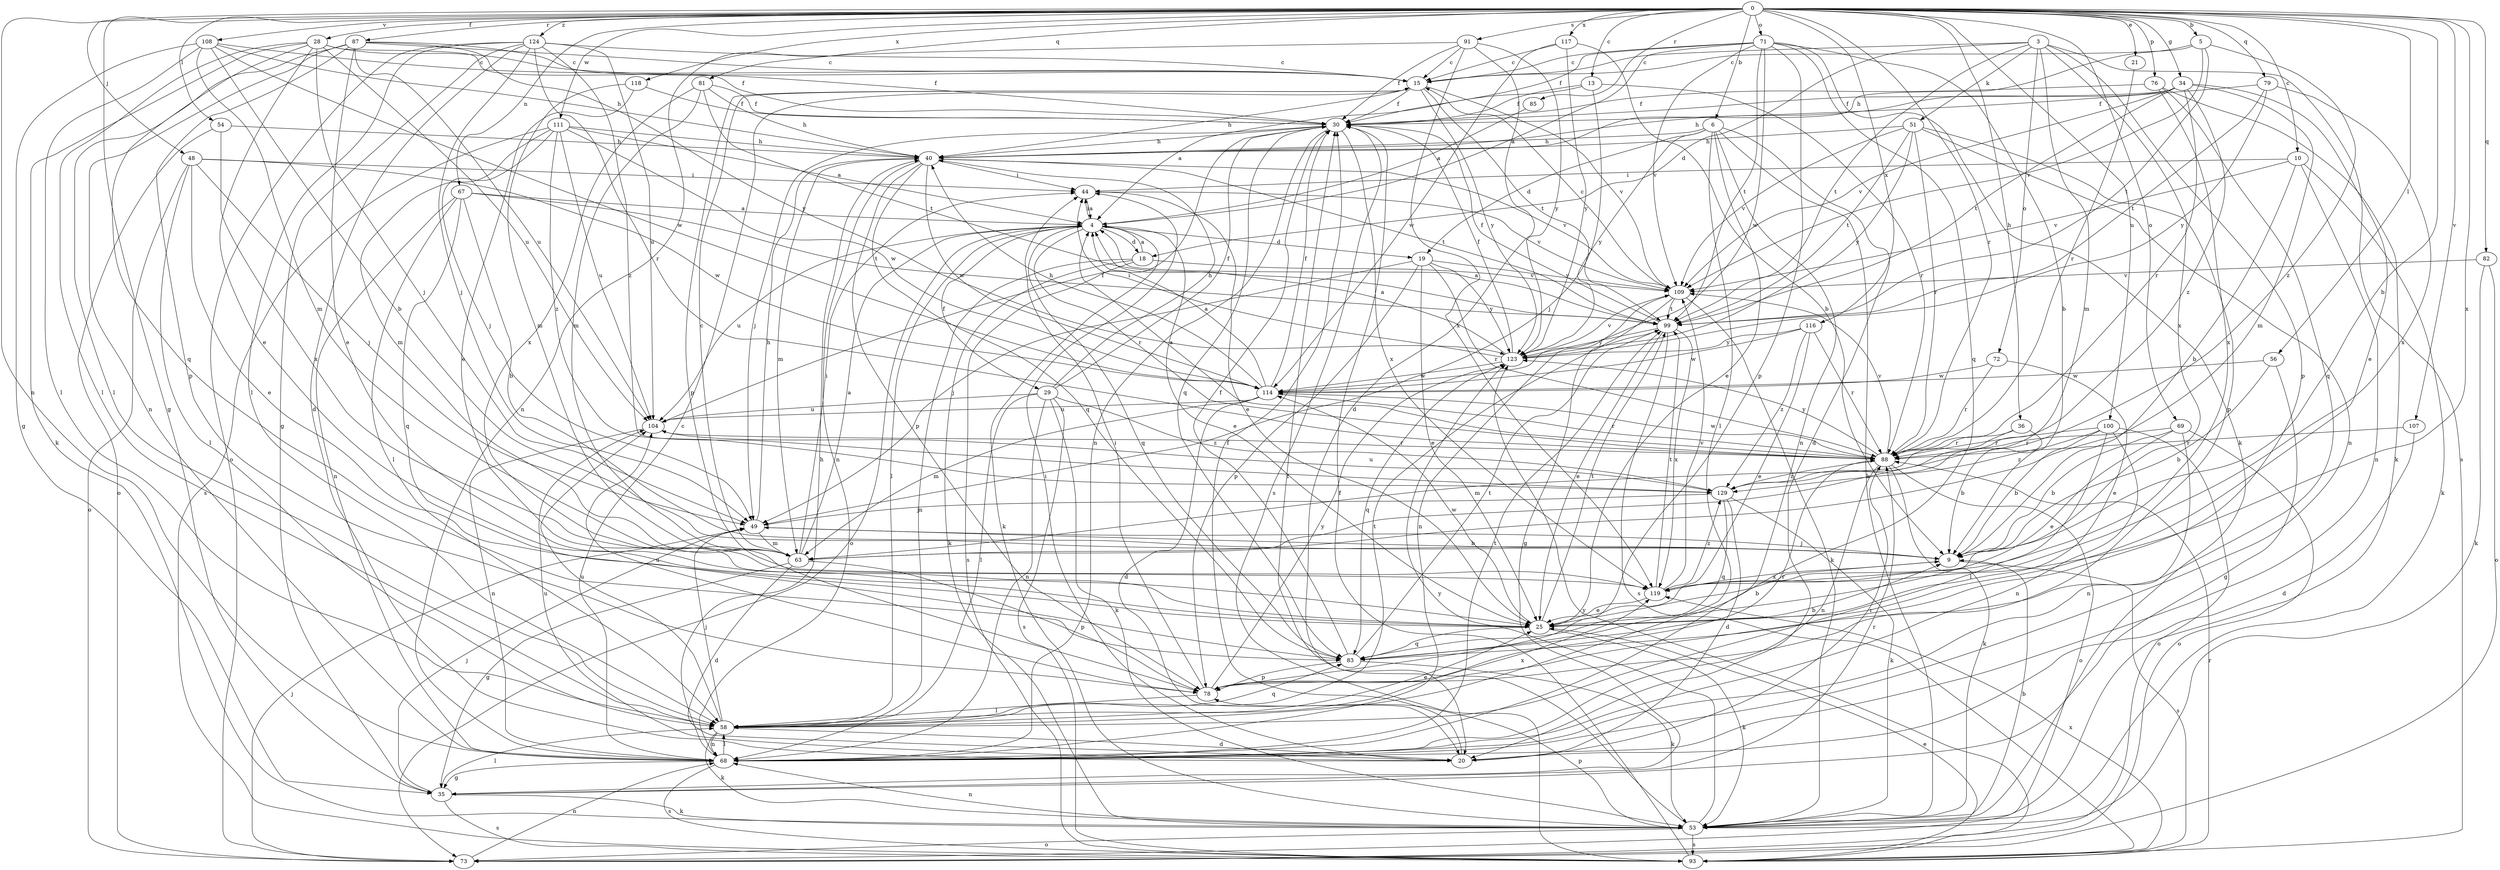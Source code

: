 strict digraph  {
0;
3;
4;
5;
6;
9;
10;
13;
15;
18;
19;
20;
21;
25;
28;
29;
30;
34;
35;
36;
40;
44;
48;
49;
51;
53;
54;
56;
58;
63;
67;
68;
69;
71;
72;
73;
76;
78;
79;
81;
82;
83;
85;
87;
88;
91;
93;
99;
100;
104;
107;
108;
109;
111;
114;
116;
117;
118;
119;
123;
124;
129;
0 -> 5  [label=b];
0 -> 6  [label=b];
0 -> 9  [label=b];
0 -> 10  [label=c];
0 -> 13  [label=c];
0 -> 21  [label=e];
0 -> 28  [label=f];
0 -> 34  [label=g];
0 -> 35  [label=g];
0 -> 36  [label=h];
0 -> 48  [label=j];
0 -> 54  [label=l];
0 -> 56  [label=l];
0 -> 67  [label=n];
0 -> 68  [label=n];
0 -> 69  [label=o];
0 -> 71  [label=o];
0 -> 76  [label=p];
0 -> 79  [label=q];
0 -> 81  [label=q];
0 -> 82  [label=q];
0 -> 85  [label=r];
0 -> 87  [label=r];
0 -> 88  [label=r];
0 -> 91  [label=s];
0 -> 100  [label=u];
0 -> 107  [label=v];
0 -> 108  [label=v];
0 -> 111  [label=w];
0 -> 116  [label=x];
0 -> 117  [label=x];
0 -> 118  [label=x];
0 -> 119  [label=x];
0 -> 124  [label=z];
3 -> 15  [label=c];
3 -> 18  [label=d];
3 -> 51  [label=k];
3 -> 63  [label=m];
3 -> 72  [label=o];
3 -> 78  [label=p];
3 -> 93  [label=s];
3 -> 99  [label=t];
3 -> 119  [label=x];
4 -> 18  [label=d];
4 -> 19  [label=d];
4 -> 25  [label=e];
4 -> 29  [label=f];
4 -> 44  [label=i];
4 -> 53  [label=k];
4 -> 58  [label=l];
4 -> 73  [label=o];
4 -> 83  [label=q];
4 -> 88  [label=r];
4 -> 104  [label=u];
5 -> 15  [label=c];
5 -> 40  [label=h];
5 -> 99  [label=t];
5 -> 109  [label=v];
5 -> 129  [label=z];
6 -> 19  [label=d];
6 -> 20  [label=d];
6 -> 25  [label=e];
6 -> 40  [label=h];
6 -> 53  [label=k];
6 -> 58  [label=l];
6 -> 68  [label=n];
6 -> 123  [label=y];
9 -> 49  [label=j];
9 -> 93  [label=s];
9 -> 119  [label=x];
10 -> 9  [label=b];
10 -> 44  [label=i];
10 -> 53  [label=k];
10 -> 68  [label=n];
10 -> 109  [label=v];
13 -> 4  [label=a];
13 -> 30  [label=f];
13 -> 49  [label=j];
13 -> 88  [label=r];
15 -> 30  [label=f];
15 -> 40  [label=h];
15 -> 78  [label=p];
15 -> 99  [label=t];
15 -> 109  [label=v];
15 -> 123  [label=y];
18 -> 4  [label=a];
18 -> 53  [label=k];
18 -> 68  [label=n];
18 -> 93  [label=s];
18 -> 109  [label=v];
19 -> 25  [label=e];
19 -> 49  [label=j];
19 -> 78  [label=p];
19 -> 88  [label=r];
19 -> 109  [label=v];
19 -> 123  [label=y];
20 -> 30  [label=f];
20 -> 44  [label=i];
20 -> 88  [label=r];
20 -> 104  [label=u];
21 -> 88  [label=r];
25 -> 9  [label=b];
25 -> 53  [label=k];
25 -> 83  [label=q];
25 -> 99  [label=t];
25 -> 114  [label=w];
28 -> 15  [label=c];
28 -> 25  [label=e];
28 -> 30  [label=f];
28 -> 49  [label=j];
28 -> 53  [label=k];
28 -> 58  [label=l];
28 -> 83  [label=q];
28 -> 104  [label=u];
29 -> 30  [label=f];
29 -> 40  [label=h];
29 -> 53  [label=k];
29 -> 58  [label=l];
29 -> 68  [label=n];
29 -> 93  [label=s];
29 -> 104  [label=u];
29 -> 129  [label=z];
30 -> 40  [label=h];
30 -> 49  [label=j];
30 -> 68  [label=n];
30 -> 83  [label=q];
30 -> 93  [label=s];
30 -> 119  [label=x];
34 -> 25  [label=e];
34 -> 30  [label=f];
34 -> 40  [label=h];
34 -> 63  [label=m];
34 -> 88  [label=r];
34 -> 99  [label=t];
34 -> 109  [label=v];
34 -> 129  [label=z];
35 -> 49  [label=j];
35 -> 53  [label=k];
35 -> 58  [label=l];
35 -> 88  [label=r];
35 -> 93  [label=s];
36 -> 9  [label=b];
36 -> 63  [label=m];
36 -> 88  [label=r];
40 -> 44  [label=i];
40 -> 63  [label=m];
40 -> 68  [label=n];
40 -> 78  [label=p];
40 -> 83  [label=q];
40 -> 99  [label=t];
40 -> 109  [label=v];
40 -> 114  [label=w];
44 -> 4  [label=a];
44 -> 25  [label=e];
44 -> 109  [label=v];
48 -> 25  [label=e];
48 -> 44  [label=i];
48 -> 49  [label=j];
48 -> 58  [label=l];
48 -> 73  [label=o];
48 -> 114  [label=w];
49 -> 9  [label=b];
49 -> 40  [label=h];
49 -> 63  [label=m];
51 -> 40  [label=h];
51 -> 68  [label=n];
51 -> 78  [label=p];
51 -> 88  [label=r];
51 -> 99  [label=t];
51 -> 109  [label=v];
51 -> 123  [label=y];
53 -> 9  [label=b];
53 -> 30  [label=f];
53 -> 68  [label=n];
53 -> 73  [label=o];
53 -> 78  [label=p];
53 -> 93  [label=s];
53 -> 123  [label=y];
54 -> 40  [label=h];
54 -> 73  [label=o];
54 -> 119  [label=x];
56 -> 9  [label=b];
56 -> 35  [label=g];
56 -> 114  [label=w];
58 -> 20  [label=d];
58 -> 25  [label=e];
58 -> 49  [label=j];
58 -> 53  [label=k];
58 -> 68  [label=n];
58 -> 83  [label=q];
58 -> 99  [label=t];
58 -> 104  [label=u];
58 -> 119  [label=x];
63 -> 4  [label=a];
63 -> 15  [label=c];
63 -> 20  [label=d];
63 -> 35  [label=g];
63 -> 44  [label=i];
63 -> 78  [label=p];
67 -> 4  [label=a];
67 -> 9  [label=b];
67 -> 58  [label=l];
67 -> 68  [label=n];
67 -> 83  [label=q];
67 -> 99  [label=t];
68 -> 15  [label=c];
68 -> 35  [label=g];
68 -> 40  [label=h];
68 -> 58  [label=l];
68 -> 93  [label=s];
68 -> 99  [label=t];
69 -> 9  [label=b];
69 -> 25  [label=e];
69 -> 68  [label=n];
69 -> 73  [label=o];
69 -> 88  [label=r];
71 -> 4  [label=a];
71 -> 9  [label=b];
71 -> 15  [label=c];
71 -> 30  [label=f];
71 -> 53  [label=k];
71 -> 78  [label=p];
71 -> 83  [label=q];
71 -> 99  [label=t];
71 -> 109  [label=v];
71 -> 114  [label=w];
72 -> 25  [label=e];
72 -> 88  [label=r];
72 -> 114  [label=w];
73 -> 49  [label=j];
73 -> 68  [label=n];
76 -> 30  [label=f];
76 -> 53  [label=k];
76 -> 83  [label=q];
76 -> 119  [label=x];
78 -> 44  [label=i];
78 -> 58  [label=l];
78 -> 88  [label=r];
78 -> 104  [label=u];
78 -> 123  [label=y];
79 -> 30  [label=f];
79 -> 99  [label=t];
79 -> 119  [label=x];
79 -> 123  [label=y];
81 -> 30  [label=f];
81 -> 40  [label=h];
81 -> 63  [label=m];
81 -> 99  [label=t];
81 -> 119  [label=x];
82 -> 53  [label=k];
82 -> 73  [label=o];
82 -> 109  [label=v];
83 -> 9  [label=b];
83 -> 30  [label=f];
83 -> 53  [label=k];
83 -> 78  [label=p];
83 -> 99  [label=t];
85 -> 4  [label=a];
87 -> 15  [label=c];
87 -> 25  [label=e];
87 -> 30  [label=f];
87 -> 58  [label=l];
87 -> 68  [label=n];
87 -> 78  [label=p];
87 -> 104  [label=u];
87 -> 123  [label=y];
88 -> 4  [label=a];
88 -> 53  [label=k];
88 -> 68  [label=n];
88 -> 73  [label=o];
88 -> 109  [label=v];
88 -> 114  [label=w];
88 -> 123  [label=y];
88 -> 129  [label=z];
91 -> 15  [label=c];
91 -> 20  [label=d];
91 -> 30  [label=f];
91 -> 68  [label=n];
91 -> 119  [label=x];
91 -> 123  [label=y];
93 -> 25  [label=e];
93 -> 30  [label=f];
93 -> 88  [label=r];
93 -> 119  [label=x];
93 -> 123  [label=y];
99 -> 4  [label=a];
99 -> 25  [label=e];
99 -> 30  [label=f];
99 -> 93  [label=s];
99 -> 119  [label=x];
99 -> 123  [label=y];
100 -> 9  [label=b];
100 -> 58  [label=l];
100 -> 68  [label=n];
100 -> 73  [label=o];
100 -> 88  [label=r];
100 -> 129  [label=z];
104 -> 30  [label=f];
104 -> 68  [label=n];
104 -> 88  [label=r];
107 -> 20  [label=d];
107 -> 88  [label=r];
108 -> 9  [label=b];
108 -> 15  [label=c];
108 -> 35  [label=g];
108 -> 40  [label=h];
108 -> 58  [label=l];
108 -> 63  [label=m];
108 -> 114  [label=w];
109 -> 15  [label=c];
109 -> 35  [label=g];
109 -> 53  [label=k];
109 -> 68  [label=n];
109 -> 99  [label=t];
111 -> 4  [label=a];
111 -> 40  [label=h];
111 -> 49  [label=j];
111 -> 63  [label=m];
111 -> 93  [label=s];
111 -> 104  [label=u];
111 -> 114  [label=w];
111 -> 129  [label=z];
114 -> 4  [label=a];
114 -> 20  [label=d];
114 -> 30  [label=f];
114 -> 40  [label=h];
114 -> 63  [label=m];
114 -> 88  [label=r];
114 -> 104  [label=u];
116 -> 25  [label=e];
116 -> 88  [label=r];
116 -> 114  [label=w];
116 -> 123  [label=y];
116 -> 129  [label=z];
117 -> 9  [label=b];
117 -> 15  [label=c];
117 -> 114  [label=w];
117 -> 123  [label=y];
118 -> 25  [label=e];
118 -> 30  [label=f];
118 -> 63  [label=m];
119 -> 25  [label=e];
119 -> 99  [label=t];
119 -> 109  [label=v];
119 -> 129  [label=z];
123 -> 4  [label=a];
123 -> 30  [label=f];
123 -> 44  [label=i];
123 -> 83  [label=q];
123 -> 109  [label=v];
123 -> 114  [label=w];
124 -> 15  [label=c];
124 -> 20  [label=d];
124 -> 35  [label=g];
124 -> 49  [label=j];
124 -> 58  [label=l];
124 -> 73  [label=o];
124 -> 88  [label=r];
124 -> 104  [label=u];
124 -> 129  [label=z];
129 -> 20  [label=d];
129 -> 49  [label=j];
129 -> 53  [label=k];
129 -> 83  [label=q];
129 -> 104  [label=u];
}
